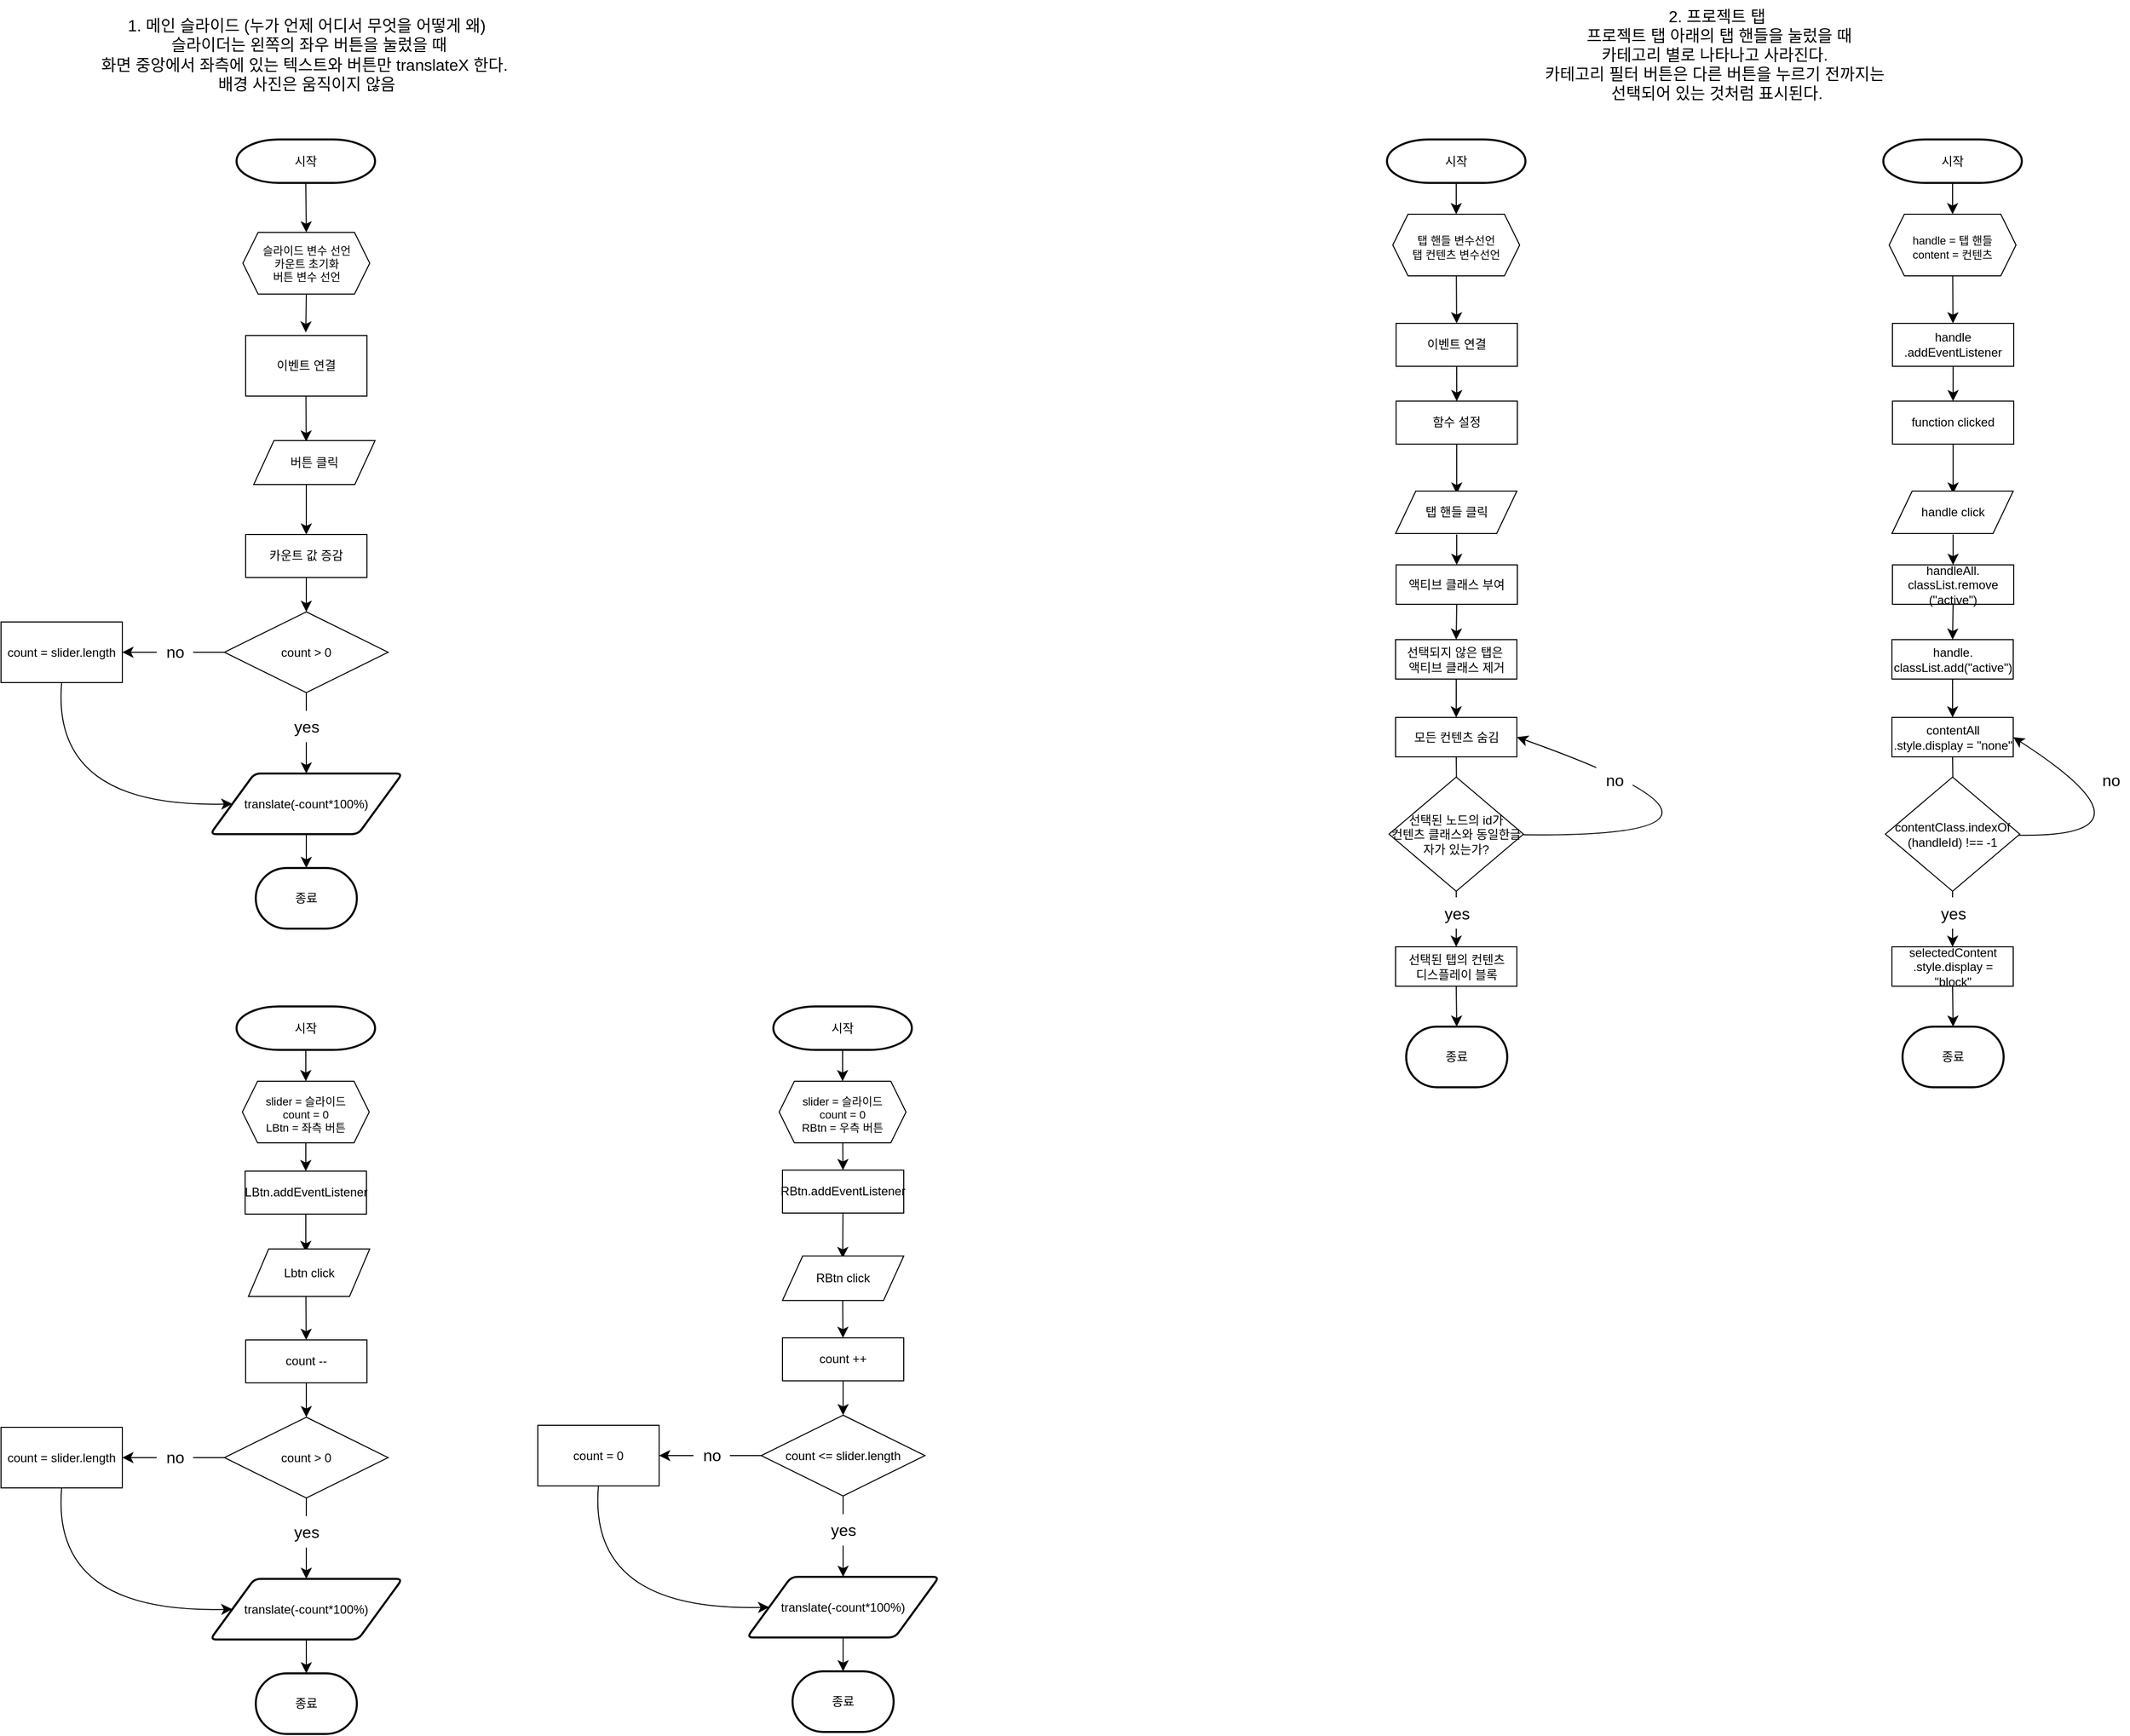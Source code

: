 <mxfile version="24.7.8">
  <diagram name="페이지-1" id="9CkskRah__Hg56_En7rc">
    <mxGraphModel dx="3264" dy="2138" grid="0" gridSize="10" guides="1" tooltips="1" connect="1" arrows="1" fold="1" page="0" pageScale="1" pageWidth="827" pageHeight="1169" math="0" shadow="0">
      <root>
        <mxCell id="0" />
        <mxCell id="1" parent="0" />
        <mxCell id="926mVtKREk-NBweh6JJm-22" value="" style="verticalLabelPosition=bottom;verticalAlign=top;html=1;shape=hexagon;perimeter=hexagonPerimeter2;arcSize=6;size=0.12;" vertex="1" parent="1">
          <mxGeometry x="76.25" y="-837" width="125.5" height="61" as="geometry" />
        </mxCell>
        <mxCell id="zGX-GlkyC9ySDdE2pTy2-38" style="edgeStyle=none;curved=1;rounded=0;orthogonalLoop=1;jettySize=auto;html=1;exitX=0.5;exitY=1;exitDx=0;exitDy=0;exitPerimeter=0;entryX=0.5;entryY=0;entryDx=0;entryDy=0;fontSize=12;startSize=8;endSize=8;" parent="1" source="zGX-GlkyC9ySDdE2pTy2-1" target="zGX-GlkyC9ySDdE2pTy2-2" edge="1">
          <mxGeometry relative="1" as="geometry" />
        </mxCell>
        <mxCell id="zGX-GlkyC9ySDdE2pTy2-1" value="시작" style="strokeWidth=2;html=1;shape=mxgraph.flowchart.terminator;whiteSpace=wrap;" parent="1" vertex="1">
          <mxGeometry x="70" y="-71" width="137" height="43" as="geometry" />
        </mxCell>
        <mxCell id="zGX-GlkyC9ySDdE2pTy2-72" value="" style="edgeStyle=none;curved=1;rounded=0;orthogonalLoop=1;jettySize=auto;html=1;fontSize=12;startSize=8;endSize=8;" parent="1" target="zGX-GlkyC9ySDdE2pTy2-36" edge="1">
          <mxGeometry relative="1" as="geometry">
            <mxPoint x="138.622" y="214.5" as="sourcePoint" />
          </mxGeometry>
        </mxCell>
        <mxCell id="zGX-GlkyC9ySDdE2pTy2-2" value="" style="verticalLabelPosition=bottom;verticalAlign=top;html=1;shape=hexagon;perimeter=hexagonPerimeter2;arcSize=6;size=0.12;" parent="1" vertex="1">
          <mxGeometry x="75.75" y="3" width="125.5" height="61" as="geometry" />
        </mxCell>
        <mxCell id="zGX-GlkyC9ySDdE2pTy2-16" value="slider = 슬라이드&lt;div&gt;count = 0&lt;/div&gt;&lt;div&gt;LBtn = 좌측 버튼&lt;/div&gt;" style="text;html=1;align=center;verticalAlign=middle;whiteSpace=wrap;rounded=0;fontSize=11;horizontal=1;" parent="1" vertex="1">
          <mxGeometry x="88" y="21" width="101" height="30" as="geometry" />
        </mxCell>
        <mxCell id="zGX-GlkyC9ySDdE2pTy2-55" value="" style="edgeStyle=none;curved=1;rounded=0;orthogonalLoop=1;jettySize=auto;html=1;fontSize=12;startSize=8;endSize=8;" parent="1" source="zGX-GlkyC9ySDdE2pTy2-36" target="zGX-GlkyC9ySDdE2pTy2-54" edge="1">
          <mxGeometry relative="1" as="geometry" />
        </mxCell>
        <mxCell id="zGX-GlkyC9ySDdE2pTy2-36" value="count --" style="whiteSpace=wrap;html=1;verticalAlign=middle;arcSize=6;" parent="1" vertex="1">
          <mxGeometry x="79" y="259" width="120" height="42.5" as="geometry" />
        </mxCell>
        <mxCell id="zGX-GlkyC9ySDdE2pTy2-65" style="edgeStyle=none;curved=1;rounded=0;orthogonalLoop=1;jettySize=auto;html=1;exitX=0.5;exitY=1;exitDx=0;exitDy=0;entryX=0.5;entryY=0;entryDx=0;entryDy=0;fontSize=12;startSize=8;endSize=8;" parent="1" source="zGX-GlkyC9ySDdE2pTy2-54" target="zGX-GlkyC9ySDdE2pTy2-64" edge="1">
          <mxGeometry relative="1" as="geometry" />
        </mxCell>
        <mxCell id="zGX-GlkyC9ySDdE2pTy2-67" value="" style="edgeStyle=none;curved=1;rounded=0;orthogonalLoop=1;jettySize=auto;html=1;fontSize=12;startSize=8;endSize=8;" parent="1" source="zGX-GlkyC9ySDdE2pTy2-54" target="zGX-GlkyC9ySDdE2pTy2-66" edge="1">
          <mxGeometry relative="1" as="geometry" />
        </mxCell>
        <mxCell id="zGX-GlkyC9ySDdE2pTy2-54" value="count &amp;gt; 0" style="rhombus;whiteSpace=wrap;html=1;arcSize=6;" parent="1" vertex="1">
          <mxGeometry x="58" y="335.5" width="162" height="80" as="geometry" />
        </mxCell>
        <mxCell id="zGX-GlkyC9ySDdE2pTy2-64" value="translate(-count*100%)" style="shape=parallelogram;html=1;strokeWidth=2;perimeter=parallelogramPerimeter;whiteSpace=wrap;rounded=1;arcSize=12;size=0.23;" parent="1" vertex="1">
          <mxGeometry x="44" y="495.5" width="190" height="60" as="geometry" />
        </mxCell>
        <mxCell id="zGX-GlkyC9ySDdE2pTy2-76" style="edgeStyle=none;curved=1;rounded=0;orthogonalLoop=1;jettySize=auto;html=1;exitX=0.5;exitY=1;exitDx=0;exitDy=0;entryX=0;entryY=0.5;entryDx=0;entryDy=0;fontSize=12;startSize=8;endSize=8;" parent="1" source="zGX-GlkyC9ySDdE2pTy2-66" target="zGX-GlkyC9ySDdE2pTy2-64" edge="1">
          <mxGeometry relative="1" as="geometry">
            <Array as="points">
              <mxPoint x="-114" y="530" />
            </Array>
          </mxGeometry>
        </mxCell>
        <mxCell id="zGX-GlkyC9ySDdE2pTy2-66" value="count = slider.length" style="whiteSpace=wrap;html=1;arcSize=6;" parent="1" vertex="1">
          <mxGeometry x="-163" y="345.5" width="120" height="60" as="geometry" />
        </mxCell>
        <mxCell id="zGX-GlkyC9ySDdE2pTy2-68" value="no" style="text;html=1;align=center;verticalAlign=middle;resizable=0;points=[];fontSize=16;autosize=1;fillColor=default;" parent="1" vertex="1">
          <mxGeometry x="-9" y="359.5" width="36" height="31" as="geometry" />
        </mxCell>
        <mxCell id="zGX-GlkyC9ySDdE2pTy2-71" value="yes" style="text;html=1;align=center;verticalAlign=middle;resizable=0;points=[];fontSize=16;autosize=1;fillColor=default;" parent="1" vertex="1">
          <mxGeometry x="117.5" y="433.5" width="43" height="31" as="geometry" />
        </mxCell>
        <mxCell id="zGX-GlkyC9ySDdE2pTy2-74" value="" style="edgeStyle=none;curved=1;rounded=0;orthogonalLoop=1;jettySize=auto;html=1;fontSize=12;startSize=8;endSize=8;" parent="1" source="zGX-GlkyC9ySDdE2pTy2-2" target="zGX-GlkyC9ySDdE2pTy2-73" edge="1">
          <mxGeometry relative="1" as="geometry">
            <mxPoint x="139" y="64" as="sourcePoint" />
            <mxPoint x="139" y="203" as="targetPoint" />
          </mxGeometry>
        </mxCell>
        <mxCell id="zGX-GlkyC9ySDdE2pTy2-73" value="LBtn.addEventListener" style="whiteSpace=wrap;html=1;verticalAlign=middle;arcSize=6;" parent="1" vertex="1">
          <mxGeometry x="78.5" y="92" width="120" height="42.5" as="geometry" />
        </mxCell>
        <mxCell id="zGX-GlkyC9ySDdE2pTy2-75" value="종료" style="strokeWidth=2;html=1;shape=mxgraph.flowchart.terminator;whiteSpace=wrap;" parent="1" vertex="1">
          <mxGeometry x="89" y="589" width="100" height="60" as="geometry" />
        </mxCell>
        <mxCell id="zGX-GlkyC9ySDdE2pTy2-77" style="edgeStyle=none;curved=1;rounded=0;orthogonalLoop=1;jettySize=auto;html=1;exitX=0.5;exitY=1;exitDx=0;exitDy=0;entryX=0.5;entryY=0;entryDx=0;entryDy=0;entryPerimeter=0;fontSize=12;startSize=8;endSize=8;" parent="1" source="zGX-GlkyC9ySDdE2pTy2-64" target="zGX-GlkyC9ySDdE2pTy2-75" edge="1">
          <mxGeometry relative="1" as="geometry" />
        </mxCell>
        <mxCell id="zGX-GlkyC9ySDdE2pTy2-78" style="edgeStyle=none;curved=1;rounded=0;orthogonalLoop=1;jettySize=auto;html=1;exitX=0.5;exitY=1;exitDx=0;exitDy=0;exitPerimeter=0;entryX=0.5;entryY=0;entryDx=0;entryDy=0;fontSize=12;startSize=8;endSize=8;" parent="1" source="zGX-GlkyC9ySDdE2pTy2-79" target="zGX-GlkyC9ySDdE2pTy2-81" edge="1">
          <mxGeometry relative="1" as="geometry" />
        </mxCell>
        <mxCell id="zGX-GlkyC9ySDdE2pTy2-79" value="시작" style="strokeWidth=2;html=1;shape=mxgraph.flowchart.terminator;whiteSpace=wrap;" parent="1" vertex="1">
          <mxGeometry x="601" y="-71" width="137" height="43" as="geometry" />
        </mxCell>
        <mxCell id="zGX-GlkyC9ySDdE2pTy2-80" value="" style="edgeStyle=none;curved=1;rounded=0;orthogonalLoop=1;jettySize=auto;html=1;fontSize=12;startSize=8;endSize=8;" parent="1" target="zGX-GlkyC9ySDdE2pTy2-84" edge="1">
          <mxGeometry relative="1" as="geometry">
            <mxPoint x="669.634" y="220.5" as="sourcePoint" />
          </mxGeometry>
        </mxCell>
        <mxCell id="zGX-GlkyC9ySDdE2pTy2-81" value="" style="verticalLabelPosition=bottom;verticalAlign=top;html=1;shape=hexagon;perimeter=hexagonPerimeter2;arcSize=6;size=0.12;" parent="1" vertex="1">
          <mxGeometry x="606.75" y="3" width="125.5" height="61" as="geometry" />
        </mxCell>
        <mxCell id="zGX-GlkyC9ySDdE2pTy2-82" value="slider = 슬라이드&lt;div&gt;count = 0&lt;/div&gt;&lt;div&gt;RBtn = 우측 버튼&lt;/div&gt;" style="text;html=1;align=center;verticalAlign=middle;whiteSpace=wrap;rounded=0;fontSize=11;horizontal=1;" parent="1" vertex="1">
          <mxGeometry x="619" y="21" width="101" height="30" as="geometry" />
        </mxCell>
        <mxCell id="zGX-GlkyC9ySDdE2pTy2-83" value="" style="edgeStyle=none;curved=1;rounded=0;orthogonalLoop=1;jettySize=auto;html=1;fontSize=12;startSize=8;endSize=8;" parent="1" source="zGX-GlkyC9ySDdE2pTy2-84" target="zGX-GlkyC9ySDdE2pTy2-87" edge="1">
          <mxGeometry relative="1" as="geometry" />
        </mxCell>
        <mxCell id="zGX-GlkyC9ySDdE2pTy2-84" value="count ++" style="whiteSpace=wrap;html=1;verticalAlign=middle;arcSize=6;" parent="1" vertex="1">
          <mxGeometry x="610" y="257" width="120" height="42.5" as="geometry" />
        </mxCell>
        <mxCell id="zGX-GlkyC9ySDdE2pTy2-85" style="edgeStyle=none;curved=1;rounded=0;orthogonalLoop=1;jettySize=auto;html=1;exitX=0.5;exitY=1;exitDx=0;exitDy=0;entryX=0.5;entryY=0;entryDx=0;entryDy=0;fontSize=12;startSize=8;endSize=8;" parent="1" source="zGX-GlkyC9ySDdE2pTy2-87" target="zGX-GlkyC9ySDdE2pTy2-88" edge="1">
          <mxGeometry relative="1" as="geometry" />
        </mxCell>
        <mxCell id="zGX-GlkyC9ySDdE2pTy2-86" value="" style="edgeStyle=none;curved=1;rounded=0;orthogonalLoop=1;jettySize=auto;html=1;fontSize=12;startSize=8;endSize=8;" parent="1" source="zGX-GlkyC9ySDdE2pTy2-87" target="zGX-GlkyC9ySDdE2pTy2-90" edge="1">
          <mxGeometry relative="1" as="geometry" />
        </mxCell>
        <mxCell id="zGX-GlkyC9ySDdE2pTy2-87" value="count &amp;lt;= slider.length" style="rhombus;whiteSpace=wrap;html=1;arcSize=6;" parent="1" vertex="1">
          <mxGeometry x="589" y="333.5" width="162" height="80" as="geometry" />
        </mxCell>
        <mxCell id="zGX-GlkyC9ySDdE2pTy2-88" value="translate(-count*100%)" style="shape=parallelogram;html=1;strokeWidth=2;perimeter=parallelogramPerimeter;whiteSpace=wrap;rounded=1;arcSize=12;size=0.23;" parent="1" vertex="1">
          <mxGeometry x="575" y="493.5" width="190" height="60" as="geometry" />
        </mxCell>
        <mxCell id="zGX-GlkyC9ySDdE2pTy2-89" style="edgeStyle=none;curved=1;rounded=0;orthogonalLoop=1;jettySize=auto;html=1;exitX=0.5;exitY=1;exitDx=0;exitDy=0;entryX=0;entryY=0.5;entryDx=0;entryDy=0;fontSize=12;startSize=8;endSize=8;" parent="1" source="zGX-GlkyC9ySDdE2pTy2-90" target="zGX-GlkyC9ySDdE2pTy2-88" edge="1">
          <mxGeometry relative="1" as="geometry">
            <Array as="points">
              <mxPoint x="417" y="528" />
            </Array>
          </mxGeometry>
        </mxCell>
        <mxCell id="zGX-GlkyC9ySDdE2pTy2-90" value="count = 0" style="whiteSpace=wrap;html=1;arcSize=6;" parent="1" vertex="1">
          <mxGeometry x="368" y="343.5" width="120" height="60" as="geometry" />
        </mxCell>
        <mxCell id="zGX-GlkyC9ySDdE2pTy2-91" value="no" style="text;html=1;align=center;verticalAlign=middle;resizable=0;points=[];fontSize=16;autosize=1;fillColor=default;" parent="1" vertex="1">
          <mxGeometry x="522" y="357.5" width="36" height="31" as="geometry" />
        </mxCell>
        <mxCell id="zGX-GlkyC9ySDdE2pTy2-92" value="yes" style="text;html=1;align=center;verticalAlign=middle;resizable=0;points=[];fontSize=16;autosize=1;fillColor=default;" parent="1" vertex="1">
          <mxGeometry x="648.5" y="431.5" width="43" height="31" as="geometry" />
        </mxCell>
        <mxCell id="zGX-GlkyC9ySDdE2pTy2-93" value="" style="edgeStyle=none;curved=1;rounded=0;orthogonalLoop=1;jettySize=auto;html=1;fontSize=12;startSize=8;endSize=8;" parent="1" source="zGX-GlkyC9ySDdE2pTy2-81" target="zGX-GlkyC9ySDdE2pTy2-94" edge="1">
          <mxGeometry relative="1" as="geometry">
            <mxPoint x="670" y="64" as="sourcePoint" />
            <mxPoint x="670" y="203" as="targetPoint" />
          </mxGeometry>
        </mxCell>
        <mxCell id="zGX-GlkyC9ySDdE2pTy2-94" value="RBtn.addEventListener" style="whiteSpace=wrap;html=1;verticalAlign=middle;arcSize=6;" parent="1" vertex="1">
          <mxGeometry x="610" y="91" width="120" height="42.5" as="geometry" />
        </mxCell>
        <mxCell id="zGX-GlkyC9ySDdE2pTy2-95" value="종료" style="strokeWidth=2;html=1;shape=mxgraph.flowchart.terminator;whiteSpace=wrap;" parent="1" vertex="1">
          <mxGeometry x="620" y="587" width="100" height="60" as="geometry" />
        </mxCell>
        <mxCell id="zGX-GlkyC9ySDdE2pTy2-96" style="edgeStyle=none;curved=1;rounded=0;orthogonalLoop=1;jettySize=auto;html=1;exitX=0.5;exitY=1;exitDx=0;exitDy=0;entryX=0.5;entryY=0;entryDx=0;entryDy=0;entryPerimeter=0;fontSize=12;startSize=8;endSize=8;" parent="1" source="zGX-GlkyC9ySDdE2pTy2-88" target="zGX-GlkyC9ySDdE2pTy2-95" edge="1">
          <mxGeometry relative="1" as="geometry" />
        </mxCell>
        <mxCell id="zGX-GlkyC9ySDdE2pTy2-97" style="edgeStyle=none;curved=1;rounded=0;orthogonalLoop=1;jettySize=auto;html=1;exitX=0.5;exitY=1;exitDx=0;exitDy=0;exitPerimeter=0;entryX=0.5;entryY=0;entryDx=0;entryDy=0;fontSize=12;startSize=8;endSize=8;" parent="1" source="926mVtKREk-NBweh6JJm-22" edge="1">
          <mxGeometry relative="1" as="geometry">
            <mxPoint x="138.5" y="-738" as="targetPoint" />
          </mxGeometry>
        </mxCell>
        <mxCell id="zGX-GlkyC9ySDdE2pTy2-98" value="시작" style="strokeWidth=2;html=1;shape=mxgraph.flowchart.terminator;whiteSpace=wrap;" parent="1" vertex="1">
          <mxGeometry x="70" y="-929" width="137" height="43" as="geometry" />
        </mxCell>
        <mxCell id="zGX-GlkyC9ySDdE2pTy2-99" value="" style="edgeStyle=none;curved=1;rounded=0;orthogonalLoop=1;jettySize=auto;html=1;fontSize=12;startSize=8;endSize=8;" parent="1" target="zGX-GlkyC9ySDdE2pTy2-103" edge="1">
          <mxGeometry relative="1" as="geometry">
            <mxPoint x="139.0" y="-587.5" as="sourcePoint" />
          </mxGeometry>
        </mxCell>
        <mxCell id="zGX-GlkyC9ySDdE2pTy2-102" value="" style="edgeStyle=none;curved=1;rounded=0;orthogonalLoop=1;jettySize=auto;html=1;fontSize=12;startSize=8;endSize=8;" parent="1" source="zGX-GlkyC9ySDdE2pTy2-103" target="zGX-GlkyC9ySDdE2pTy2-106" edge="1">
          <mxGeometry relative="1" as="geometry" />
        </mxCell>
        <mxCell id="zGX-GlkyC9ySDdE2pTy2-103" value="카운트 값 증감" style="whiteSpace=wrap;html=1;verticalAlign=middle;arcSize=6;" parent="1" vertex="1">
          <mxGeometry x="79" y="-538" width="120" height="42.5" as="geometry" />
        </mxCell>
        <mxCell id="zGX-GlkyC9ySDdE2pTy2-104" style="edgeStyle=none;curved=1;rounded=0;orthogonalLoop=1;jettySize=auto;html=1;exitX=0.5;exitY=1;exitDx=0;exitDy=0;entryX=0.5;entryY=0;entryDx=0;entryDy=0;fontSize=12;startSize=8;endSize=8;" parent="1" source="zGX-GlkyC9ySDdE2pTy2-106" target="zGX-GlkyC9ySDdE2pTy2-107" edge="1">
          <mxGeometry relative="1" as="geometry" />
        </mxCell>
        <mxCell id="zGX-GlkyC9ySDdE2pTy2-105" value="" style="edgeStyle=none;curved=1;rounded=0;orthogonalLoop=1;jettySize=auto;html=1;fontSize=12;startSize=8;endSize=8;" parent="1" source="zGX-GlkyC9ySDdE2pTy2-106" target="zGX-GlkyC9ySDdE2pTy2-109" edge="1">
          <mxGeometry relative="1" as="geometry" />
        </mxCell>
        <mxCell id="zGX-GlkyC9ySDdE2pTy2-106" value="count &amp;gt; 0" style="rhombus;whiteSpace=wrap;html=1;arcSize=6;" parent="1" vertex="1">
          <mxGeometry x="58" y="-461.5" width="162" height="80" as="geometry" />
        </mxCell>
        <mxCell id="zGX-GlkyC9ySDdE2pTy2-107" value="translate(-count*100%)" style="shape=parallelogram;html=1;strokeWidth=2;perimeter=parallelogramPerimeter;whiteSpace=wrap;rounded=1;arcSize=12;size=0.23;" parent="1" vertex="1">
          <mxGeometry x="44" y="-301.5" width="190" height="60" as="geometry" />
        </mxCell>
        <mxCell id="zGX-GlkyC9ySDdE2pTy2-108" style="edgeStyle=none;curved=1;rounded=0;orthogonalLoop=1;jettySize=auto;html=1;exitX=0.5;exitY=1;exitDx=0;exitDy=0;entryX=0;entryY=0.5;entryDx=0;entryDy=0;fontSize=12;startSize=8;endSize=8;" parent="1" source="zGX-GlkyC9ySDdE2pTy2-109" target="zGX-GlkyC9ySDdE2pTy2-107" edge="1">
          <mxGeometry relative="1" as="geometry">
            <Array as="points">
              <mxPoint x="-114" y="-267" />
            </Array>
          </mxGeometry>
        </mxCell>
        <mxCell id="zGX-GlkyC9ySDdE2pTy2-109" value="count = slider.length" style="whiteSpace=wrap;html=1;arcSize=6;" parent="1" vertex="1">
          <mxGeometry x="-163" y="-451.5" width="120" height="60" as="geometry" />
        </mxCell>
        <mxCell id="zGX-GlkyC9ySDdE2pTy2-110" value="no" style="text;html=1;align=center;verticalAlign=middle;resizable=0;points=[];fontSize=16;autosize=1;fillColor=default;" parent="1" vertex="1">
          <mxGeometry x="-9" y="-437.5" width="36" height="31" as="geometry" />
        </mxCell>
        <mxCell id="zGX-GlkyC9ySDdE2pTy2-111" value="yes" style="text;html=1;align=center;verticalAlign=middle;resizable=0;points=[];fontSize=16;autosize=1;fillColor=default;" parent="1" vertex="1">
          <mxGeometry x="117.5" y="-363.5" width="43" height="31" as="geometry" />
        </mxCell>
        <mxCell id="zGX-GlkyC9ySDdE2pTy2-112" value="" style="edgeStyle=none;curved=1;rounded=0;orthogonalLoop=1;jettySize=auto;html=1;fontSize=12;startSize=8;endSize=8;" parent="1" edge="1">
          <mxGeometry relative="1" as="geometry">
            <mxPoint x="138.654" y="-677" as="sourcePoint" />
            <mxPoint x="138.892" y="-630.0" as="targetPoint" />
          </mxGeometry>
        </mxCell>
        <mxCell id="zGX-GlkyC9ySDdE2pTy2-114" value="종료" style="strokeWidth=2;html=1;shape=mxgraph.flowchart.terminator;whiteSpace=wrap;" parent="1" vertex="1">
          <mxGeometry x="89" y="-208" width="100" height="60" as="geometry" />
        </mxCell>
        <mxCell id="zGX-GlkyC9ySDdE2pTy2-115" style="edgeStyle=none;curved=1;rounded=0;orthogonalLoop=1;jettySize=auto;html=1;exitX=0.5;exitY=1;exitDx=0;exitDy=0;entryX=0.5;entryY=0;entryDx=0;entryDy=0;entryPerimeter=0;fontSize=12;startSize=8;endSize=8;" parent="1" source="zGX-GlkyC9ySDdE2pTy2-107" target="zGX-GlkyC9ySDdE2pTy2-114" edge="1">
          <mxGeometry relative="1" as="geometry" />
        </mxCell>
        <mxCell id="926mVtKREk-NBweh6JJm-1" value="&lt;div&gt;1. 메인 슬라이드 (누가 언제 어디서 무엇을 어떻게 왜)&lt;/div&gt;&lt;div&gt;&amp;nbsp; 슬라이더는 왼쪽의 좌우 버튼을 눌렀을 때&amp;nbsp;&lt;/div&gt;&lt;div&gt;화면 중앙에서 좌측에 있는 텍스트와 버튼만 translateX 한다.&amp;nbsp;&lt;/div&gt;&lt;div&gt;배경 사진은 움직이지 않음&lt;/div&gt;" style="text;html=1;align=center;verticalAlign=middle;resizable=0;points=[];fontSize=16;autosize=1;" vertex="1" parent="1">
          <mxGeometry x="-86" y="-1058" width="450" height="89" as="geometry" />
        </mxCell>
        <mxCell id="926mVtKREk-NBweh6JJm-2" value="&lt;div&gt;2. 프로젝트 탭&lt;/div&gt;&lt;div&gt;&amp;nbsp; 프로젝트 탭 아래의 탭 핸들을 눌렀을 때&amp;nbsp;&lt;/div&gt;&lt;div&gt;카테고리 별로 나타나고 사라진다.&amp;nbsp;&lt;/div&gt;&lt;div&gt;카테고리 필터 버튼은 다른 버튼을 누르기 전까지는&amp;nbsp;&lt;/div&gt;&lt;div&gt;선택되어 있는 것처럼 표시된다.&lt;/div&gt;" style="text;html=1;align=center;verticalAlign=middle;resizable=0;points=[];fontSize=16;autosize=1;" vertex="1" parent="1">
          <mxGeometry x="1341" y="-1067" width="385" height="108" as="geometry" />
        </mxCell>
        <mxCell id="926mVtKREk-NBweh6JJm-3" style="edgeStyle=none;curved=1;rounded=0;orthogonalLoop=1;jettySize=auto;html=1;exitX=0.5;exitY=1;exitDx=0;exitDy=0;exitPerimeter=0;entryX=0.5;entryY=0;entryDx=0;entryDy=0;fontSize=12;startSize=8;endSize=8;" edge="1" source="926mVtKREk-NBweh6JJm-4" target="926mVtKREk-NBweh6JJm-6" parent="1">
          <mxGeometry relative="1" as="geometry" />
        </mxCell>
        <mxCell id="926mVtKREk-NBweh6JJm-4" value="시작" style="strokeWidth=2;html=1;shape=mxgraph.flowchart.terminator;whiteSpace=wrap;" vertex="1" parent="1">
          <mxGeometry x="1699" y="-929" width="137" height="43" as="geometry" />
        </mxCell>
        <mxCell id="926mVtKREk-NBweh6JJm-5" value="" style="edgeStyle=none;curved=1;rounded=0;orthogonalLoop=1;jettySize=auto;html=1;fontSize=12;startSize=8;endSize=8;" edge="1" source="926mVtKREk-NBweh6JJm-19" target="926mVtKREk-NBweh6JJm-9" parent="1">
          <mxGeometry relative="1" as="geometry" />
        </mxCell>
        <mxCell id="926mVtKREk-NBweh6JJm-6" value="" style="verticalLabelPosition=bottom;verticalAlign=top;html=1;shape=hexagon;perimeter=hexagonPerimeter2;arcSize=6;size=0.12;" vertex="1" parent="1">
          <mxGeometry x="1704.75" y="-855" width="125.5" height="61" as="geometry" />
        </mxCell>
        <mxCell id="926mVtKREk-NBweh6JJm-7" value="handle = 탭 핸들&lt;div&gt;content = 컨텐츠&lt;/div&gt;" style="text;html=1;align=center;verticalAlign=middle;whiteSpace=wrap;rounded=0;fontSize=11;horizontal=1;" vertex="1" parent="1">
          <mxGeometry x="1717" y="-837" width="101" height="30" as="geometry" />
        </mxCell>
        <mxCell id="926mVtKREk-NBweh6JJm-8" value="" style="edgeStyle=none;curved=1;rounded=0;orthogonalLoop=1;jettySize=auto;html=1;fontSize=12;startSize=8;endSize=8;" edge="1" source="926mVtKREk-NBweh6JJm-9" parent="1">
          <mxGeometry relative="1" as="geometry">
            <mxPoint x="1768.0" y="-578.5" as="targetPoint" />
          </mxGeometry>
        </mxCell>
        <mxCell id="926mVtKREk-NBweh6JJm-9" value="function clicked" style="whiteSpace=wrap;html=1;verticalAlign=middle;arcSize=6;" vertex="1" parent="1">
          <mxGeometry x="1708" y="-670" width="120" height="42.5" as="geometry" />
        </mxCell>
        <mxCell id="926mVtKREk-NBweh6JJm-10" style="edgeStyle=none;curved=1;rounded=0;orthogonalLoop=1;jettySize=auto;html=1;exitX=0.5;exitY=1;exitDx=0;exitDy=0;entryX=0.5;entryY=0;entryDx=0;entryDy=0;fontSize=12;startSize=8;endSize=8;" edge="1" target="926mVtKREk-NBweh6JJm-41" parent="1">
          <mxGeometry relative="1" as="geometry">
            <mxPoint x="1768" y="-538" as="sourcePoint" />
            <mxPoint x="1768" y="-418.5" as="targetPoint" />
          </mxGeometry>
        </mxCell>
        <mxCell id="926mVtKREk-NBweh6JJm-18" value="" style="edgeStyle=none;curved=1;rounded=0;orthogonalLoop=1;jettySize=auto;html=1;fontSize=12;startSize=8;endSize=8;" edge="1" source="926mVtKREk-NBweh6JJm-6" target="926mVtKREk-NBweh6JJm-19" parent="1">
          <mxGeometry relative="1" as="geometry">
            <mxPoint x="1768" y="-794" as="sourcePoint" />
            <mxPoint x="1768" y="-655" as="targetPoint" />
          </mxGeometry>
        </mxCell>
        <mxCell id="926mVtKREk-NBweh6JJm-19" value="handle&lt;div&gt;.&lt;span style=&quot;background-color: initial;&quot;&gt;addEventListener&lt;/span&gt;&lt;/div&gt;" style="whiteSpace=wrap;html=1;verticalAlign=middle;arcSize=6;" vertex="1" parent="1">
          <mxGeometry x="1708" y="-747" width="120" height="42.5" as="geometry" />
        </mxCell>
        <mxCell id="926mVtKREk-NBweh6JJm-20" value="종료" style="strokeWidth=2;html=1;shape=mxgraph.flowchart.terminator;whiteSpace=wrap;" vertex="1" parent="1">
          <mxGeometry x="1718" y="-51" width="100" height="60" as="geometry" />
        </mxCell>
        <mxCell id="926mVtKREk-NBweh6JJm-21" style="edgeStyle=none;curved=1;rounded=0;orthogonalLoop=1;jettySize=auto;html=1;exitX=0.5;exitY=1;exitDx=0;exitDy=0;entryX=0.5;entryY=0;entryDx=0;entryDy=0;entryPerimeter=0;fontSize=12;startSize=8;endSize=8;" edge="1" source="926mVtKREk-NBweh6JJm-46" target="926mVtKREk-NBweh6JJm-20" parent="1">
          <mxGeometry relative="1" as="geometry">
            <mxPoint x="1768" y="-358.5" as="sourcePoint" />
          </mxGeometry>
        </mxCell>
        <mxCell id="926mVtKREk-NBweh6JJm-23" value="슬라이드 변수 선언&lt;div&gt;카운트 초기화&lt;/div&gt;&lt;div&gt;버튼 변수 선언&lt;/div&gt;" style="text;html=1;align=center;verticalAlign=middle;whiteSpace=wrap;rounded=0;fontSize=11;horizontal=1;" vertex="1" parent="1">
          <mxGeometry x="88.5" y="-821.5" width="101" height="30" as="geometry" />
        </mxCell>
        <mxCell id="926mVtKREk-NBweh6JJm-24" value="" style="edgeStyle=none;curved=1;rounded=0;orthogonalLoop=1;jettySize=auto;html=1;exitX=0.5;exitY=1;exitDx=0;exitDy=0;exitPerimeter=0;entryX=0.5;entryY=0;entryDx=0;entryDy=0;fontSize=12;startSize=8;endSize=8;" edge="1" parent="1" source="zGX-GlkyC9ySDdE2pTy2-98" target="926mVtKREk-NBweh6JJm-22">
          <mxGeometry relative="1" as="geometry">
            <mxPoint x="138" y="-886" as="sourcePoint" />
            <mxPoint x="139" y="-738" as="targetPoint" />
          </mxGeometry>
        </mxCell>
        <mxCell id="926mVtKREk-NBweh6JJm-28" value="이벤트 연결" style="whiteSpace=wrap;html=1;verticalAlign=middle;arcSize=6;" vertex="1" parent="1">
          <mxGeometry x="79" y="-735" width="120" height="60" as="geometry" />
        </mxCell>
        <mxCell id="926mVtKREk-NBweh6JJm-31" value="" style="edgeStyle=none;curved=1;rounded=0;orthogonalLoop=1;jettySize=auto;html=1;fontSize=12;startSize=8;endSize=8;" edge="1" parent="1" source="zGX-GlkyC9ySDdE2pTy2-73">
          <mxGeometry relative="1" as="geometry">
            <mxPoint x="139" y="135" as="sourcePoint" />
            <mxPoint x="138.5" y="172" as="targetPoint" />
          </mxGeometry>
        </mxCell>
        <mxCell id="926mVtKREk-NBweh6JJm-33" value="" style="edgeStyle=none;curved=1;rounded=0;orthogonalLoop=1;jettySize=auto;html=1;fontSize=12;startSize=8;endSize=8;" edge="1" parent="1" source="zGX-GlkyC9ySDdE2pTy2-94">
          <mxGeometry relative="1" as="geometry">
            <mxPoint x="670" y="133" as="sourcePoint" />
            <mxPoint x="669.622" y="178.0" as="targetPoint" />
          </mxGeometry>
        </mxCell>
        <mxCell id="926mVtKREk-NBweh6JJm-37" value="버튼 클릭" style="shape=parallelogram;perimeter=parallelogramPerimeter;whiteSpace=wrap;html=1;fixedSize=1;" vertex="1" parent="1">
          <mxGeometry x="87" y="-631" width="120" height="43.5" as="geometry" />
        </mxCell>
        <mxCell id="926mVtKREk-NBweh6JJm-38" value="Lbtn click" style="shape=parallelogram;perimeter=parallelogramPerimeter;whiteSpace=wrap;html=1;fixedSize=1;" vertex="1" parent="1">
          <mxGeometry x="81.75" y="169" width="120" height="47" as="geometry" />
        </mxCell>
        <mxCell id="926mVtKREk-NBweh6JJm-39" value="&lt;span style=&quot;color: rgb(0, 0, 0); font-family: Helvetica; font-size: 12px; font-style: normal; font-variant-ligatures: normal; font-variant-caps: normal; font-weight: 400; letter-spacing: normal; orphans: 2; text-align: center; text-indent: 0px; text-transform: none; widows: 2; word-spacing: 0px; -webkit-text-stroke-width: 0px; white-space: normal; background-color: rgb(255, 255, 255); text-decoration-thickness: initial; text-decoration-style: initial; text-decoration-color: initial; display: inline !important; float: none;&quot;&gt;RBtn click&lt;/span&gt;" style="shape=parallelogram;perimeter=parallelogramPerimeter;whiteSpace=wrap;html=1;fixedSize=1;" vertex="1" parent="1">
          <mxGeometry x="610" y="176" width="120" height="44" as="geometry" />
        </mxCell>
        <mxCell id="926mVtKREk-NBweh6JJm-40" value="handle click" style="shape=parallelogram;perimeter=parallelogramPerimeter;whiteSpace=wrap;html=1;fixedSize=1;" vertex="1" parent="1">
          <mxGeometry x="1707.5" y="-581" width="120" height="42" as="geometry" />
        </mxCell>
        <mxCell id="926mVtKREk-NBweh6JJm-41" value="handleAll.&lt;div&gt;classList.remove&lt;div&gt;(&quot;active&quot;)&lt;/div&gt;&lt;/div&gt;" style="rounded=0;whiteSpace=wrap;html=1;" vertex="1" parent="1">
          <mxGeometry x="1708" y="-508" width="120" height="39" as="geometry" />
        </mxCell>
        <mxCell id="926mVtKREk-NBweh6JJm-43" value="" style="edgeStyle=none;curved=1;rounded=0;orthogonalLoop=1;jettySize=auto;html=1;exitX=0.5;exitY=1;exitDx=0;exitDy=0;entryX=0.5;entryY=0;entryDx=0;entryDy=0;entryPerimeter=0;fontSize=12;startSize=8;endSize=8;" edge="1" parent="1" source="926mVtKREk-NBweh6JJm-41" target="926mVtKREk-NBweh6JJm-42">
          <mxGeometry relative="1" as="geometry">
            <mxPoint x="1768" y="-469" as="sourcePoint" />
            <mxPoint x="1768" y="-325" as="targetPoint" />
          </mxGeometry>
        </mxCell>
        <mxCell id="926mVtKREk-NBweh6JJm-42" value="handle.&lt;div&gt;classList.add(&quot;active&quot;)&lt;/div&gt;" style="rounded=0;whiteSpace=wrap;html=1;" vertex="1" parent="1">
          <mxGeometry x="1707.5" y="-434" width="120" height="39" as="geometry" />
        </mxCell>
        <mxCell id="926mVtKREk-NBweh6JJm-45" value="" style="edgeStyle=none;curved=1;rounded=0;orthogonalLoop=1;jettySize=auto;html=1;exitX=0.5;exitY=1;exitDx=0;exitDy=0;entryX=0.5;entryY=0;entryDx=0;entryDy=0;entryPerimeter=0;fontSize=12;startSize=8;endSize=8;" edge="1" parent="1" source="926mVtKREk-NBweh6JJm-42" target="926mVtKREk-NBweh6JJm-44">
          <mxGeometry relative="1" as="geometry">
            <mxPoint x="1768" y="-395" as="sourcePoint" />
            <mxPoint x="1768" y="68" as="targetPoint" />
          </mxGeometry>
        </mxCell>
        <mxCell id="926mVtKREk-NBweh6JJm-44" value="contentAll&lt;div&gt;.style.display = &quot;none&quot;&lt;/div&gt;" style="rounded=0;whiteSpace=wrap;html=1;" vertex="1" parent="1">
          <mxGeometry x="1707.5" y="-357" width="120" height="39" as="geometry" />
        </mxCell>
        <mxCell id="926mVtKREk-NBweh6JJm-47" value="" style="edgeStyle=none;curved=1;rounded=0;orthogonalLoop=1;jettySize=auto;html=1;exitX=0.5;exitY=1;exitDx=0;exitDy=0;entryX=0.5;entryY=0;entryDx=0;entryDy=0;entryPerimeter=0;fontSize=12;startSize=8;endSize=8;" edge="1" parent="1" source="926mVtKREk-NBweh6JJm-49" target="926mVtKREk-NBweh6JJm-46">
          <mxGeometry relative="1" as="geometry">
            <mxPoint x="1768" y="-318" as="sourcePoint" />
            <mxPoint x="1768" y="68" as="targetPoint" />
          </mxGeometry>
        </mxCell>
        <mxCell id="926mVtKREk-NBweh6JJm-46" value="selectedContent&lt;div&gt;.style.display = &quot;block&quot;&lt;/div&gt;" style="rounded=0;whiteSpace=wrap;html=1;" vertex="1" parent="1">
          <mxGeometry x="1707.5" y="-130" width="120" height="39" as="geometry" />
        </mxCell>
        <mxCell id="926mVtKREk-NBweh6JJm-50" value="" style="edgeStyle=none;curved=1;rounded=0;orthogonalLoop=1;jettySize=auto;html=1;exitX=0.5;exitY=1;exitDx=0;exitDy=0;fontSize=12;startSize=8;endSize=8;" edge="1" parent="1" source="926mVtKREk-NBweh6JJm-44">
          <mxGeometry relative="1" as="geometry">
            <mxPoint x="1768" y="-318" as="sourcePoint" />
            <mxPoint x="1768" y="-278" as="targetPoint" />
          </mxGeometry>
        </mxCell>
        <mxCell id="926mVtKREk-NBweh6JJm-53" value="" style="edgeStyle=none;curved=1;rounded=0;orthogonalLoop=1;jettySize=auto;html=1;fontSize=12;startSize=8;endSize=8;entryX=1;entryY=0.5;entryDx=0;entryDy=0;" edge="1" parent="1" source="926mVtKREk-NBweh6JJm-49" target="926mVtKREk-NBweh6JJm-44">
          <mxGeometry relative="1" as="geometry">
            <mxPoint x="1834.5" y="-241.5" as="targetPoint" />
            <Array as="points">
              <mxPoint x="1982" y="-238" />
            </Array>
          </mxGeometry>
        </mxCell>
        <mxCell id="926mVtKREk-NBweh6JJm-49" value="contentClass.indexOf&lt;div&gt;(handleId) !== -1&lt;/div&gt;" style="rhombus;whiteSpace=wrap;html=1;" vertex="1" parent="1">
          <mxGeometry x="1701" y="-298" width="133" height="113" as="geometry" />
        </mxCell>
        <mxCell id="926mVtKREk-NBweh6JJm-51" value="yes" style="text;html=1;align=center;verticalAlign=middle;resizable=0;points=[];fontSize=16;autosize=1;fillColor=default;" vertex="1" parent="1">
          <mxGeometry x="1746" y="-179" width="43" height="31" as="geometry" />
        </mxCell>
        <mxCell id="926mVtKREk-NBweh6JJm-57" value="no" style="text;html=1;align=center;verticalAlign=middle;resizable=0;points=[];fontSize=16;autosize=1;fillColor=default;" vertex="1" parent="1">
          <mxGeometry x="1906" y="-311" width="36" height="31" as="geometry" />
        </mxCell>
        <mxCell id="926mVtKREk-NBweh6JJm-59" style="edgeStyle=none;curved=1;rounded=0;orthogonalLoop=1;jettySize=auto;html=1;exitX=0.5;exitY=1;exitDx=0;exitDy=0;exitPerimeter=0;entryX=0.5;entryY=0;entryDx=0;entryDy=0;fontSize=12;startSize=8;endSize=8;" edge="1" source="926mVtKREk-NBweh6JJm-60" target="926mVtKREk-NBweh6JJm-62" parent="1">
          <mxGeometry relative="1" as="geometry" />
        </mxCell>
        <mxCell id="926mVtKREk-NBweh6JJm-60" value="시작" style="strokeWidth=2;html=1;shape=mxgraph.flowchart.terminator;whiteSpace=wrap;" vertex="1" parent="1">
          <mxGeometry x="1208" y="-929" width="137" height="43" as="geometry" />
        </mxCell>
        <mxCell id="926mVtKREk-NBweh6JJm-61" value="" style="edgeStyle=none;curved=1;rounded=0;orthogonalLoop=1;jettySize=auto;html=1;fontSize=12;startSize=8;endSize=8;" edge="1" source="926mVtKREk-NBweh6JJm-68" target="926mVtKREk-NBweh6JJm-65" parent="1">
          <mxGeometry relative="1" as="geometry" />
        </mxCell>
        <mxCell id="926mVtKREk-NBweh6JJm-62" value="" style="verticalLabelPosition=bottom;verticalAlign=top;html=1;shape=hexagon;perimeter=hexagonPerimeter2;arcSize=6;size=0.12;" vertex="1" parent="1">
          <mxGeometry x="1213.75" y="-855" width="125.5" height="61" as="geometry" />
        </mxCell>
        <mxCell id="926mVtKREk-NBweh6JJm-63" value="탭 핸들 변수선언&lt;div&gt;탭 컨텐츠 변수선언&lt;/div&gt;" style="text;html=1;align=center;verticalAlign=middle;whiteSpace=wrap;rounded=0;fontSize=11;horizontal=1;" vertex="1" parent="1">
          <mxGeometry x="1226" y="-837" width="101" height="30" as="geometry" />
        </mxCell>
        <mxCell id="926mVtKREk-NBweh6JJm-64" value="" style="edgeStyle=none;curved=1;rounded=0;orthogonalLoop=1;jettySize=auto;html=1;fontSize=12;startSize=8;endSize=8;" edge="1" source="926mVtKREk-NBweh6JJm-65" parent="1">
          <mxGeometry relative="1" as="geometry">
            <mxPoint x="1277.0" y="-578.5" as="targetPoint" />
          </mxGeometry>
        </mxCell>
        <mxCell id="926mVtKREk-NBweh6JJm-65" value="함수 설정" style="whiteSpace=wrap;html=1;verticalAlign=middle;arcSize=6;" vertex="1" parent="1">
          <mxGeometry x="1217" y="-670" width="120" height="42.5" as="geometry" />
        </mxCell>
        <mxCell id="926mVtKREk-NBweh6JJm-66" style="edgeStyle=none;curved=1;rounded=0;orthogonalLoop=1;jettySize=auto;html=1;exitX=0.5;exitY=1;exitDx=0;exitDy=0;entryX=0.5;entryY=0;entryDx=0;entryDy=0;fontSize=12;startSize=8;endSize=8;" edge="1" target="926mVtKREk-NBweh6JJm-72" parent="1">
          <mxGeometry relative="1" as="geometry">
            <mxPoint x="1277" y="-538" as="sourcePoint" />
            <mxPoint x="1277" y="-418.5" as="targetPoint" />
          </mxGeometry>
        </mxCell>
        <mxCell id="926mVtKREk-NBweh6JJm-67" value="" style="edgeStyle=none;curved=1;rounded=0;orthogonalLoop=1;jettySize=auto;html=1;fontSize=12;startSize=8;endSize=8;" edge="1" source="926mVtKREk-NBweh6JJm-62" target="926mVtKREk-NBweh6JJm-68" parent="1">
          <mxGeometry relative="1" as="geometry">
            <mxPoint x="1277" y="-794" as="sourcePoint" />
            <mxPoint x="1277" y="-655" as="targetPoint" />
          </mxGeometry>
        </mxCell>
        <mxCell id="926mVtKREk-NBweh6JJm-68" value="이벤트 연결" style="whiteSpace=wrap;html=1;verticalAlign=middle;arcSize=6;" vertex="1" parent="1">
          <mxGeometry x="1217" y="-747" width="120" height="42.5" as="geometry" />
        </mxCell>
        <mxCell id="926mVtKREk-NBweh6JJm-69" value="종료" style="strokeWidth=2;html=1;shape=mxgraph.flowchart.terminator;whiteSpace=wrap;" vertex="1" parent="1">
          <mxGeometry x="1227" y="-51" width="100" height="60" as="geometry" />
        </mxCell>
        <mxCell id="926mVtKREk-NBweh6JJm-70" style="edgeStyle=none;curved=1;rounded=0;orthogonalLoop=1;jettySize=auto;html=1;exitX=0.5;exitY=1;exitDx=0;exitDy=0;entryX=0.5;entryY=0;entryDx=0;entryDy=0;entryPerimeter=0;fontSize=12;startSize=8;endSize=8;" edge="1" source="926mVtKREk-NBweh6JJm-78" target="926mVtKREk-NBweh6JJm-69" parent="1">
          <mxGeometry relative="1" as="geometry">
            <mxPoint x="1277" y="-358.5" as="sourcePoint" />
          </mxGeometry>
        </mxCell>
        <mxCell id="926mVtKREk-NBweh6JJm-71" value="탭 핸들 클릭" style="shape=parallelogram;perimeter=parallelogramPerimeter;whiteSpace=wrap;html=1;fixedSize=1;" vertex="1" parent="1">
          <mxGeometry x="1216.5" y="-581" width="120" height="42" as="geometry" />
        </mxCell>
        <mxCell id="926mVtKREk-NBweh6JJm-72" value="액티브 클래스 부여" style="rounded=0;whiteSpace=wrap;html=1;" vertex="1" parent="1">
          <mxGeometry x="1217" y="-508" width="120" height="39" as="geometry" />
        </mxCell>
        <mxCell id="926mVtKREk-NBweh6JJm-73" value="" style="edgeStyle=none;curved=1;rounded=0;orthogonalLoop=1;jettySize=auto;html=1;exitX=0.5;exitY=1;exitDx=0;exitDy=0;entryX=0.5;entryY=0;entryDx=0;entryDy=0;entryPerimeter=0;fontSize=12;startSize=8;endSize=8;" edge="1" source="926mVtKREk-NBweh6JJm-72" target="926mVtKREk-NBweh6JJm-74" parent="1">
          <mxGeometry relative="1" as="geometry">
            <mxPoint x="1277" y="-469" as="sourcePoint" />
            <mxPoint x="1277" y="-325" as="targetPoint" />
          </mxGeometry>
        </mxCell>
        <mxCell id="926mVtKREk-NBweh6JJm-74" value="선택되지 않은 탭은&amp;nbsp;&lt;div&gt;액티브 클래스 제거&lt;/div&gt;" style="rounded=0;whiteSpace=wrap;html=1;" vertex="1" parent="1">
          <mxGeometry x="1216.5" y="-434" width="120" height="39" as="geometry" />
        </mxCell>
        <mxCell id="926mVtKREk-NBweh6JJm-75" value="" style="edgeStyle=none;curved=1;rounded=0;orthogonalLoop=1;jettySize=auto;html=1;exitX=0.5;exitY=1;exitDx=0;exitDy=0;entryX=0.5;entryY=0;entryDx=0;entryDy=0;entryPerimeter=0;fontSize=12;startSize=8;endSize=8;" edge="1" source="926mVtKREk-NBweh6JJm-74" target="926mVtKREk-NBweh6JJm-76" parent="1">
          <mxGeometry relative="1" as="geometry">
            <mxPoint x="1277" y="-395" as="sourcePoint" />
            <mxPoint x="1277" y="68" as="targetPoint" />
          </mxGeometry>
        </mxCell>
        <mxCell id="926mVtKREk-NBweh6JJm-76" value="모든 컨텐츠&amp;nbsp;&lt;span style=&quot;background-color: initial;&quot;&gt;숨김&lt;/span&gt;" style="rounded=0;whiteSpace=wrap;html=1;" vertex="1" parent="1">
          <mxGeometry x="1216.5" y="-357" width="120" height="39" as="geometry" />
        </mxCell>
        <mxCell id="926mVtKREk-NBweh6JJm-77" value="" style="edgeStyle=none;curved=1;rounded=0;orthogonalLoop=1;jettySize=auto;html=1;exitX=0.5;exitY=1;exitDx=0;exitDy=0;entryX=0.5;entryY=0;entryDx=0;entryDy=0;entryPerimeter=0;fontSize=12;startSize=8;endSize=8;" edge="1" source="926mVtKREk-NBweh6JJm-81" target="926mVtKREk-NBweh6JJm-78" parent="1">
          <mxGeometry relative="1" as="geometry">
            <mxPoint x="1277" y="-318" as="sourcePoint" />
            <mxPoint x="1277" y="68" as="targetPoint" />
          </mxGeometry>
        </mxCell>
        <mxCell id="926mVtKREk-NBweh6JJm-78" value="선택된 탭의 컨텐츠&lt;div&gt;디스플레이 블록&lt;/div&gt;" style="rounded=0;whiteSpace=wrap;html=1;" vertex="1" parent="1">
          <mxGeometry x="1216.5" y="-130" width="120" height="39" as="geometry" />
        </mxCell>
        <mxCell id="926mVtKREk-NBweh6JJm-79" value="" style="edgeStyle=none;curved=1;rounded=0;orthogonalLoop=1;jettySize=auto;html=1;exitX=0.5;exitY=1;exitDx=0;exitDy=0;fontSize=12;startSize=8;endSize=8;" edge="1" source="926mVtKREk-NBweh6JJm-76" parent="1">
          <mxGeometry relative="1" as="geometry">
            <mxPoint x="1277" y="-318" as="sourcePoint" />
            <mxPoint x="1277" y="-278" as="targetPoint" />
          </mxGeometry>
        </mxCell>
        <mxCell id="926mVtKREk-NBweh6JJm-80" value="" style="edgeStyle=none;curved=1;rounded=0;orthogonalLoop=1;jettySize=auto;html=1;fontSize=12;startSize=8;endSize=8;entryX=1;entryY=0.5;entryDx=0;entryDy=0;" edge="1" source="926mVtKREk-NBweh6JJm-81" target="926mVtKREk-NBweh6JJm-76" parent="1">
          <mxGeometry relative="1" as="geometry">
            <mxPoint x="1469.5" y="-241.5" as="targetPoint" />
            <Array as="points">
              <mxPoint x="1617" y="-238" />
            </Array>
          </mxGeometry>
        </mxCell>
        <mxCell id="926mVtKREk-NBweh6JJm-81" value="선택된 노드의 id가&lt;div&gt;컨텐츠 클래스와 동일한글자가 있는가?&lt;/div&gt;" style="rhombus;whiteSpace=wrap;html=1;" vertex="1" parent="1">
          <mxGeometry x="1210" y="-298" width="133" height="113" as="geometry" />
        </mxCell>
        <mxCell id="926mVtKREk-NBweh6JJm-82" value="yes" style="text;html=1;align=center;verticalAlign=middle;resizable=0;points=[];fontSize=16;autosize=1;fillColor=default;" vertex="1" parent="1">
          <mxGeometry x="1255" y="-179" width="43" height="31" as="geometry" />
        </mxCell>
        <mxCell id="926mVtKREk-NBweh6JJm-83" value="no" style="text;html=1;align=center;verticalAlign=middle;resizable=0;points=[];fontSize=16;autosize=1;fillColor=default;" vertex="1" parent="1">
          <mxGeometry x="1415" y="-311" width="36" height="31" as="geometry" />
        </mxCell>
      </root>
    </mxGraphModel>
  </diagram>
</mxfile>
